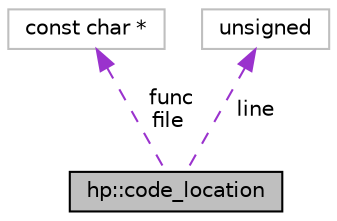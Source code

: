 digraph "hp::code_location"
{
 // INTERACTIVE_SVG=YES
 // LATEX_PDF_SIZE
  edge [fontname="Helvetica",fontsize="10",labelfontname="Helvetica",labelfontsize="10"];
  node [fontname="Helvetica",fontsize="10",shape=record];
  Node1 [label="hp::code_location",height=0.2,width=0.4,color="black", fillcolor="grey75", style="filled", fontcolor="black",tooltip="A struct containing filename, funciton name, and line number."];
  Node2 -> Node1 [dir="back",color="darkorchid3",fontsize="10",style="dashed",label=" func\nfile" ,fontname="Helvetica"];
  Node2 [label="const char *",height=0.2,width=0.4,color="grey75", fillcolor="white", style="filled",tooltip=" "];
  Node3 -> Node1 [dir="back",color="darkorchid3",fontsize="10",style="dashed",label=" line" ,fontname="Helvetica"];
  Node3 [label="unsigned",height=0.2,width=0.4,color="grey75", fillcolor="white", style="filled",tooltip=" "];
}
